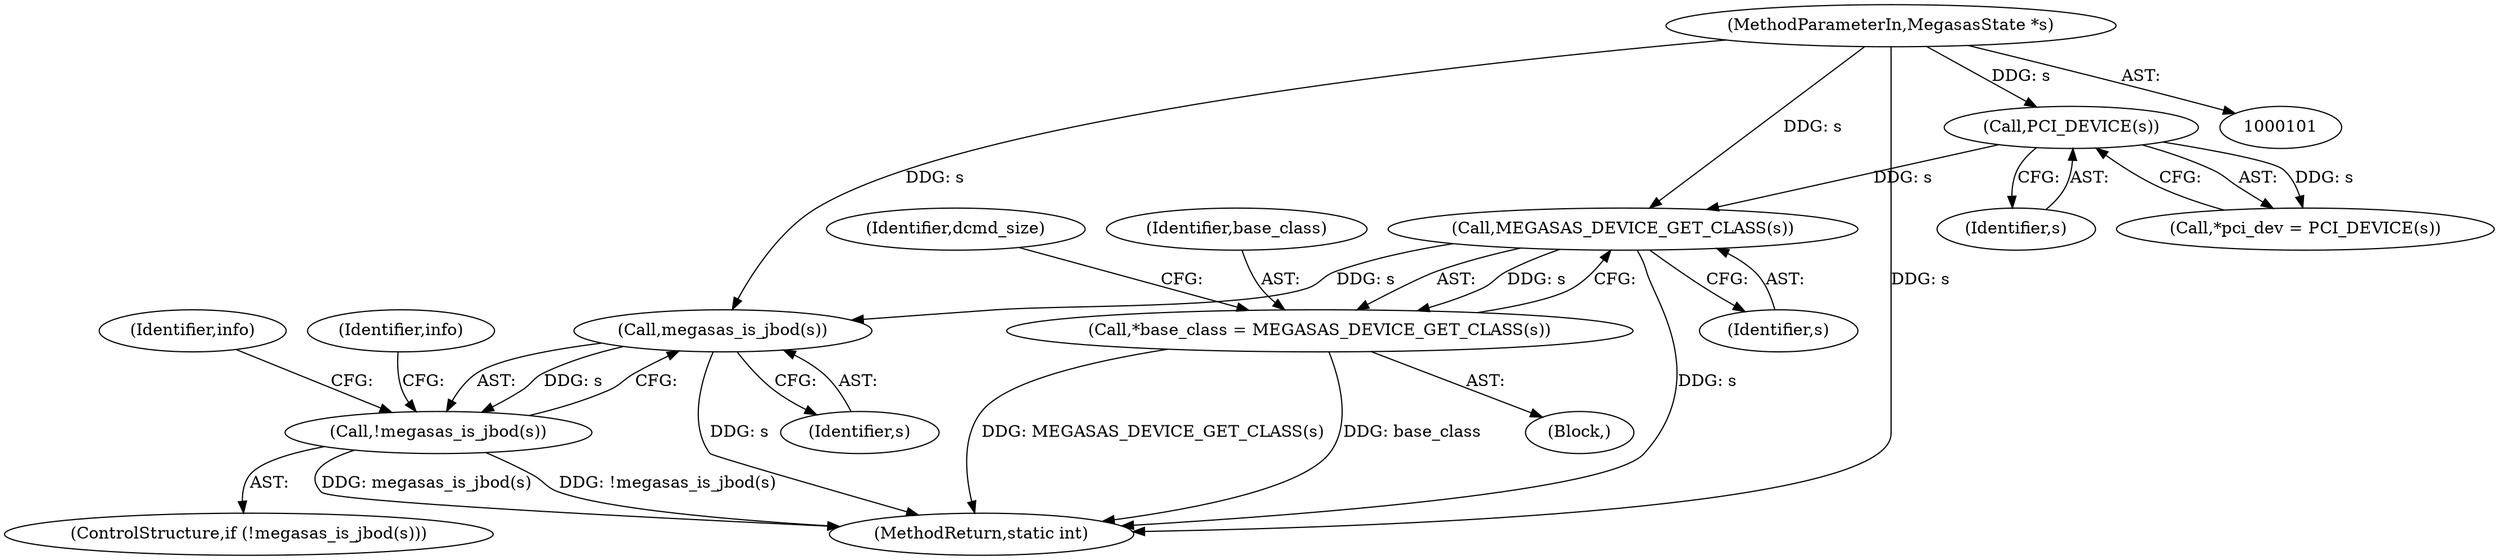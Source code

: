 digraph "0_qemu_844864fbae66935951529408831c2f22367a57b6@pointer" {
"1000118" [label="(Call,MEGASAS_DEVICE_GET_CLASS(s))"];
"1000108" [label="(Call,PCI_DEVICE(s))"];
"1000102" [label="(MethodParameterIn,MegasasState *s)"];
"1000116" [label="(Call,*base_class = MEGASAS_DEVICE_GET_CLASS(s))"];
"1000426" [label="(Call,megasas_is_jbod(s))"];
"1000425" [label="(Call,!megasas_is_jbod(s))"];
"1000673" [label="(MethodReturn,static int)"];
"1000119" [label="(Identifier,s)"];
"1000116" [label="(Call,*base_class = MEGASAS_DEVICE_GET_CLASS(s))"];
"1000430" [label="(Identifier,info)"];
"1000424" [label="(ControlStructure,if (!megasas_is_jbod(s)))"];
"1000104" [label="(Block,)"];
"1000426" [label="(Call,megasas_is_jbod(s))"];
"1000425" [label="(Call,!megasas_is_jbod(s))"];
"1000109" [label="(Identifier,s)"];
"1000118" [label="(Call,MEGASAS_DEVICE_GET_CLASS(s))"];
"1000123" [label="(Identifier,dcmd_size)"];
"1000427" [label="(Identifier,s)"];
"1000436" [label="(Identifier,info)"];
"1000117" [label="(Identifier,base_class)"];
"1000108" [label="(Call,PCI_DEVICE(s))"];
"1000106" [label="(Call,*pci_dev = PCI_DEVICE(s))"];
"1000102" [label="(MethodParameterIn,MegasasState *s)"];
"1000118" -> "1000116"  [label="AST: "];
"1000118" -> "1000119"  [label="CFG: "];
"1000119" -> "1000118"  [label="AST: "];
"1000116" -> "1000118"  [label="CFG: "];
"1000118" -> "1000673"  [label="DDG: s"];
"1000118" -> "1000116"  [label="DDG: s"];
"1000108" -> "1000118"  [label="DDG: s"];
"1000102" -> "1000118"  [label="DDG: s"];
"1000118" -> "1000426"  [label="DDG: s"];
"1000108" -> "1000106"  [label="AST: "];
"1000108" -> "1000109"  [label="CFG: "];
"1000109" -> "1000108"  [label="AST: "];
"1000106" -> "1000108"  [label="CFG: "];
"1000108" -> "1000106"  [label="DDG: s"];
"1000102" -> "1000108"  [label="DDG: s"];
"1000102" -> "1000101"  [label="AST: "];
"1000102" -> "1000673"  [label="DDG: s"];
"1000102" -> "1000426"  [label="DDG: s"];
"1000116" -> "1000104"  [label="AST: "];
"1000117" -> "1000116"  [label="AST: "];
"1000123" -> "1000116"  [label="CFG: "];
"1000116" -> "1000673"  [label="DDG: base_class"];
"1000116" -> "1000673"  [label="DDG: MEGASAS_DEVICE_GET_CLASS(s)"];
"1000426" -> "1000425"  [label="AST: "];
"1000426" -> "1000427"  [label="CFG: "];
"1000427" -> "1000426"  [label="AST: "];
"1000425" -> "1000426"  [label="CFG: "];
"1000426" -> "1000673"  [label="DDG: s"];
"1000426" -> "1000425"  [label="DDG: s"];
"1000425" -> "1000424"  [label="AST: "];
"1000430" -> "1000425"  [label="CFG: "];
"1000436" -> "1000425"  [label="CFG: "];
"1000425" -> "1000673"  [label="DDG: megasas_is_jbod(s)"];
"1000425" -> "1000673"  [label="DDG: !megasas_is_jbod(s)"];
}
